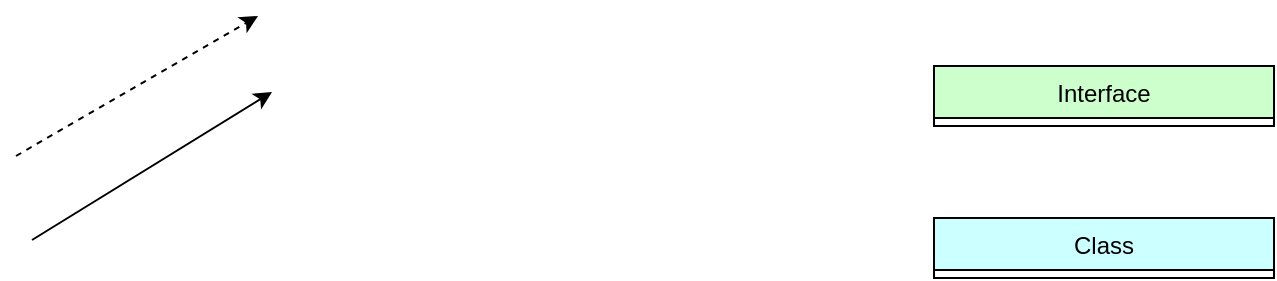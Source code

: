 <mxfile version="20.5.3" type="github">
  <diagram id="aS9pjdUC0Do7hMSleVWt" name="第 1 页">
    <mxGraphModel dx="2062" dy="1114" grid="0" gridSize="10" guides="1" tooltips="1" connect="1" arrows="1" fold="1" page="1" pageScale="1" pageWidth="1654" pageHeight="1169" background="none" math="0" shadow="0">
      <root>
        <mxCell id="0" />
        <mxCell id="1" parent="0" />
        <mxCell id="eDFqkNTLr4-eCkODvhOK-7" value="Class" style="swimlane;fontStyle=0;childLayout=stackLayout;horizontal=1;startSize=26;fillColor=#CCFFFF;horizontalStack=0;resizeParent=1;resizeParentMax=0;resizeLast=0;collapsible=1;marginBottom=0;direction=east;strokeColor=default;swimlaneLine=1;glass=0;rounded=0;shadow=0;" parent="1" vertex="1" collapsed="1">
          <mxGeometry x="683" y="205" width="170" height="30" as="geometry">
            <mxRectangle x="604" y="162" width="183" height="52" as="alternateBounds" />
          </mxGeometry>
        </mxCell>
        <mxCell id="eDFqkNTLr4-eCkODvhOK-8" value="" style="text;strokeColor=none;fillColor=#CCFFFF;align=left;verticalAlign=top;spacingLeft=4;spacingRight=4;overflow=hidden;rotatable=0;points=[[0,0.5],[1,0.5]];portConstraint=eastwest;" parent="eDFqkNTLr4-eCkODvhOK-7" vertex="1">
          <mxGeometry y="26" width="183" height="26" as="geometry" />
        </mxCell>
        <mxCell id="rqdoCPFN9nggNmxES_CL-17" value="" style="endArrow=classic;html=1;rounded=0;dashed=1;" parent="1" edge="1">
          <mxGeometry width="50" height="50" relative="1" as="geometry">
            <mxPoint x="224" y="174" as="sourcePoint" />
            <mxPoint x="345" y="104" as="targetPoint" />
          </mxGeometry>
        </mxCell>
        <mxCell id="rqdoCPFN9nggNmxES_CL-21" value="" style="endArrow=classic;html=1;rounded=0;" parent="1" edge="1">
          <mxGeometry width="50" height="50" relative="1" as="geometry">
            <mxPoint x="232" y="216" as="sourcePoint" />
            <mxPoint x="352" y="142" as="targetPoint" />
          </mxGeometry>
        </mxCell>
        <mxCell id="hXy3NdqEf34I_91X7ZeJ-1" value="Interface" style="swimlane;fontStyle=0;childLayout=stackLayout;horizontal=1;startSize=26;fillColor=#CCFFCC;horizontalStack=0;resizeParent=1;resizeParentMax=0;resizeLast=0;collapsible=1;marginBottom=0;direction=east;strokeColor=default;swimlaneLine=1;glass=0;rounded=0;shadow=0;" vertex="1" collapsed="1" parent="1">
          <mxGeometry x="683" y="129" width="170" height="30" as="geometry">
            <mxRectangle x="604" y="162" width="183" height="52" as="alternateBounds" />
          </mxGeometry>
        </mxCell>
        <mxCell id="hXy3NdqEf34I_91X7ZeJ-2" value="" style="text;strokeColor=none;fillColor=#CCFFFF;align=left;verticalAlign=top;spacingLeft=4;spacingRight=4;overflow=hidden;rotatable=0;points=[[0,0.5],[1,0.5]];portConstraint=eastwest;" vertex="1" parent="hXy3NdqEf34I_91X7ZeJ-1">
          <mxGeometry y="26" width="183" height="26" as="geometry" />
        </mxCell>
      </root>
    </mxGraphModel>
  </diagram>
</mxfile>
